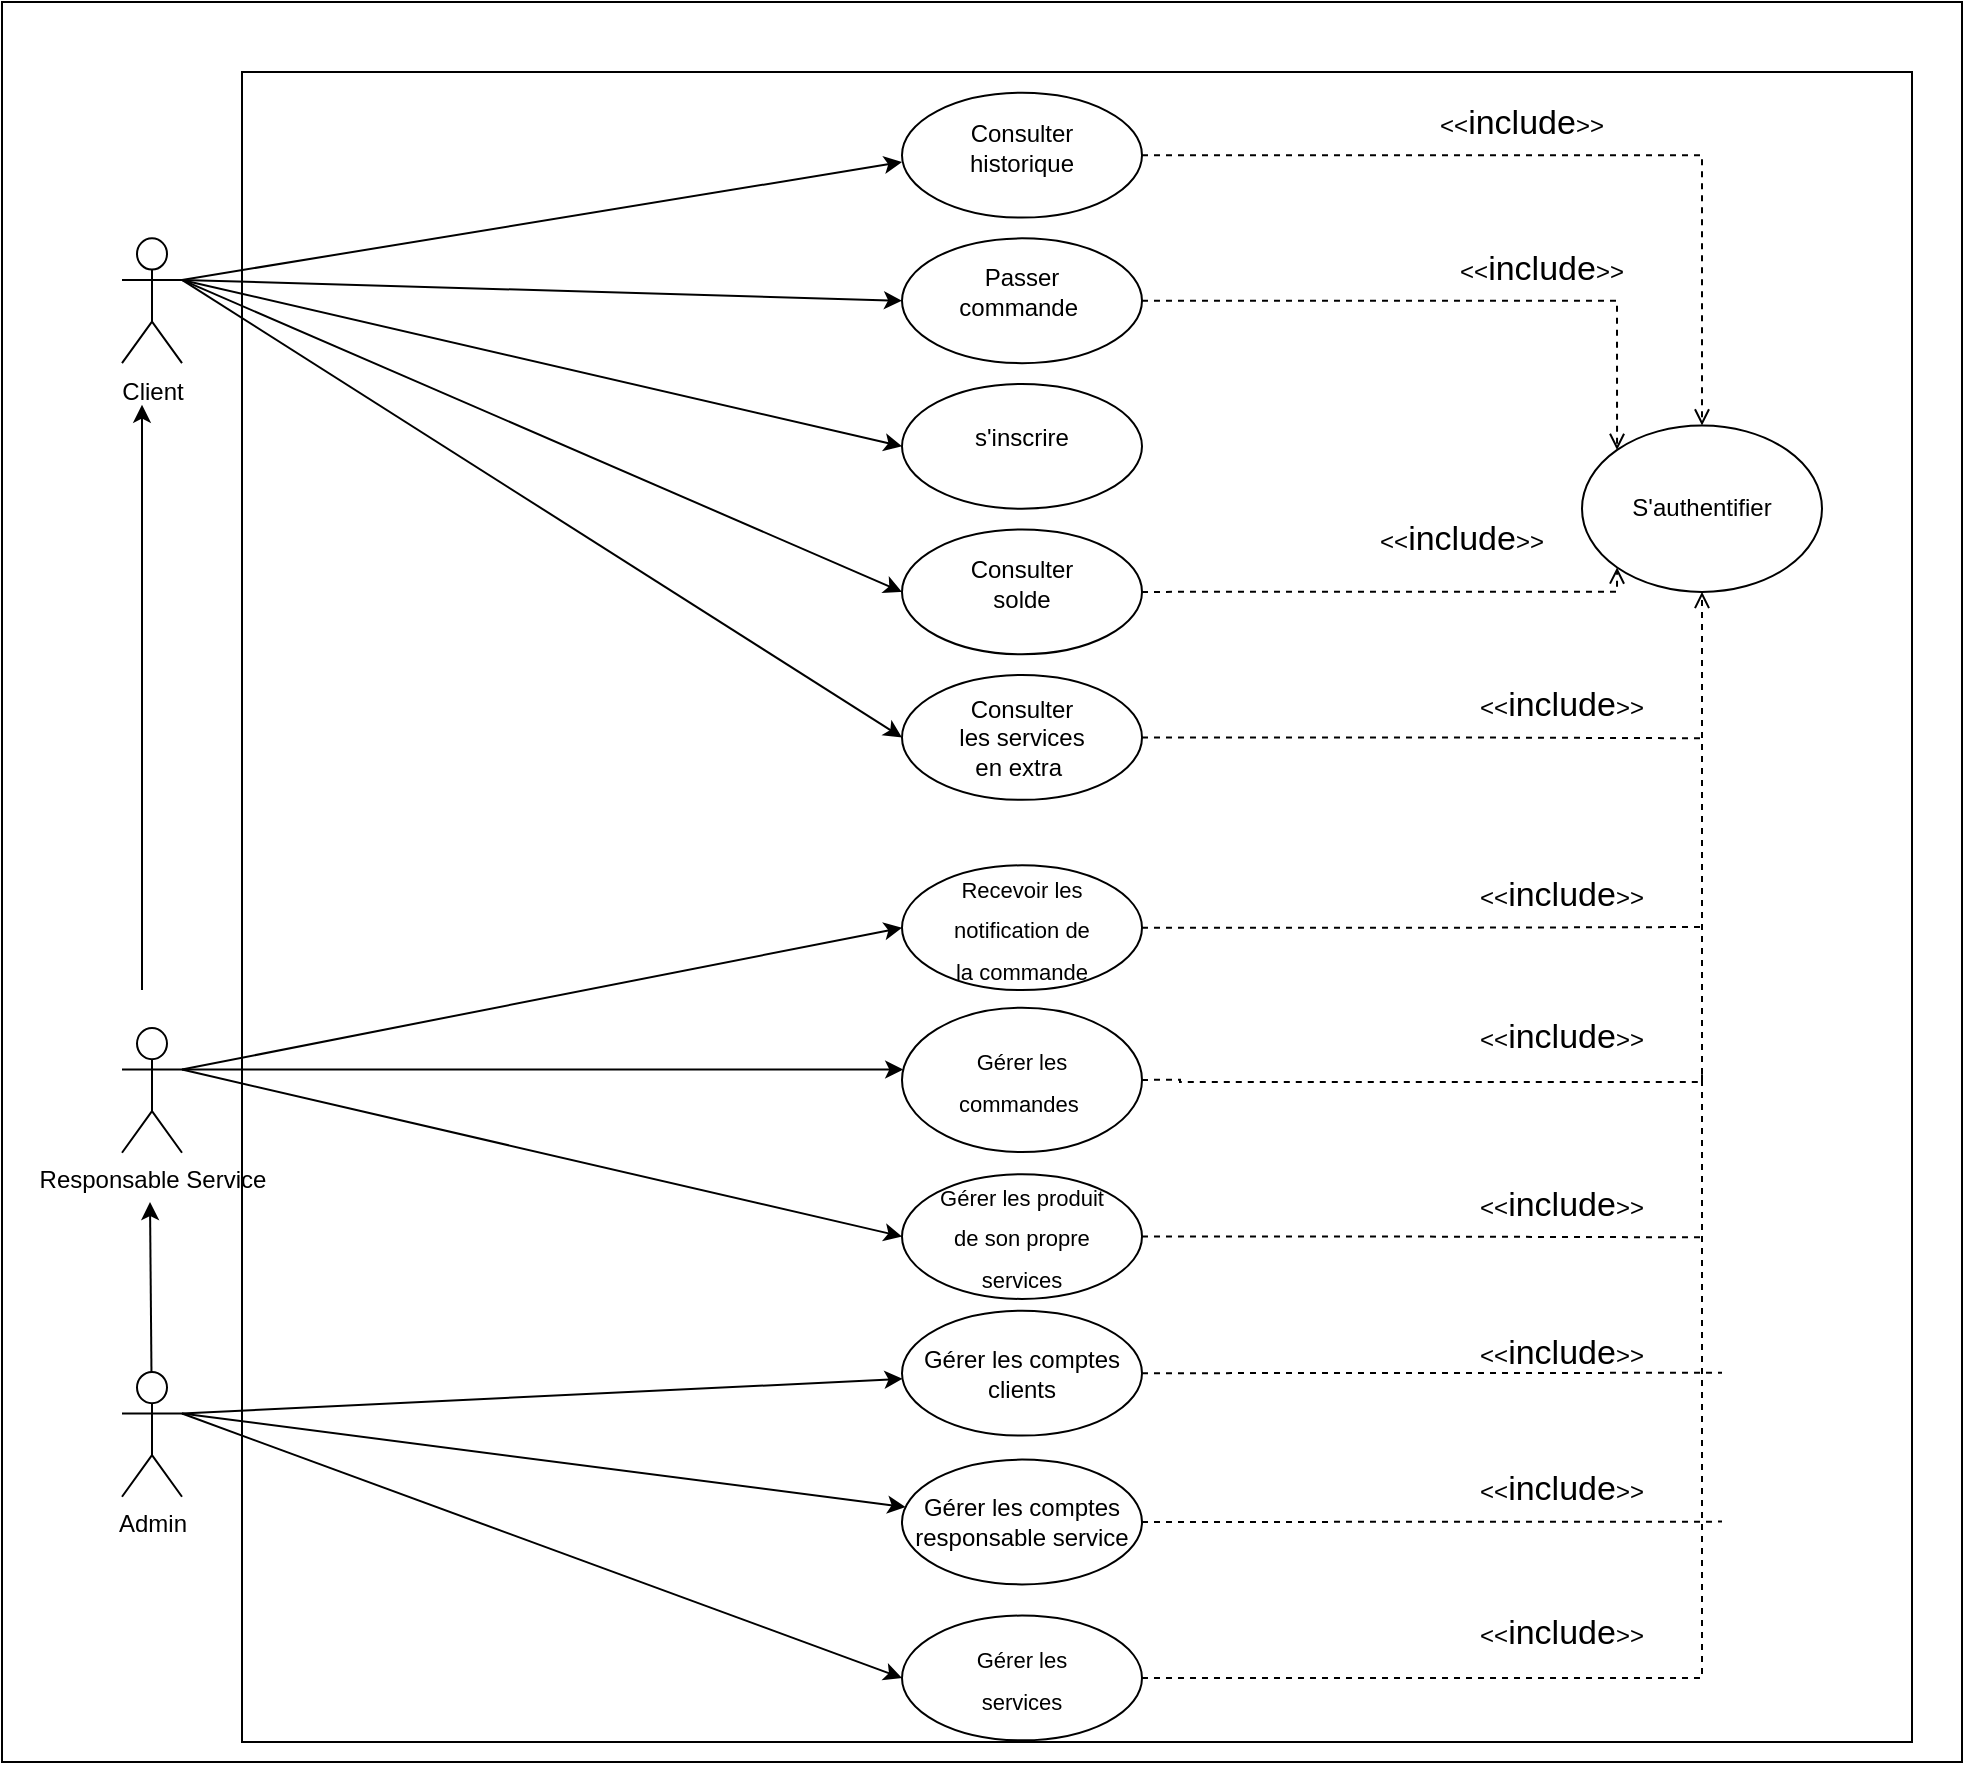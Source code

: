 <mxfile version="21.0.2" type="github">
  <diagram name="Page-1" id="Ohr7rfkL9KGcoza_FenF">
    <mxGraphModel dx="1035" dy="532" grid="1" gridSize="10" guides="1" tooltips="1" connect="1" arrows="1" fold="1" page="1" pageScale="1" pageWidth="827" pageHeight="1169" math="0" shadow="0">
      <root>
        <mxCell id="0" />
        <mxCell id="1" parent="0" />
        <mxCell id="cCbMwtoUdOYUd3SqK9MC-8" value="" style="rounded=0;whiteSpace=wrap;html=1;strokeColor=default;fontFamily=Helvetica;fontSize=12;fontColor=default;fillColor=default;movable=1;resizable=1;rotatable=1;deletable=1;editable=1;locked=0;connectable=1;" parent="1" vertex="1">
          <mxGeometry x="130" y="40" width="980" height="880" as="geometry" />
        </mxCell>
        <mxCell id="FbdB9yheL0EueXW62vN_-1" value="" style="whiteSpace=wrap;html=1;aspect=fixed;movable=1;resizable=1;rotatable=1;deletable=1;editable=1;locked=0;connectable=1;" parent="1" vertex="1">
          <mxGeometry x="250" y="75" width="835" height="835" as="geometry" />
        </mxCell>
        <mxCell id="dErkGbWqDBGJT3DOcAGe-9" style="edgeStyle=none;rounded=0;orthogonalLoop=1;jettySize=auto;html=1;exitX=1;exitY=0.333;exitDx=0;exitDy=0;exitPerimeter=0;" parent="1" source="FbdB9yheL0EueXW62vN_-2" edge="1">
          <mxGeometry relative="1" as="geometry">
            <mxPoint x="580" y="120" as="targetPoint" />
          </mxGeometry>
        </mxCell>
        <mxCell id="dErkGbWqDBGJT3DOcAGe-10" style="edgeStyle=none;rounded=0;orthogonalLoop=1;jettySize=auto;html=1;exitX=1;exitY=0.333;exitDx=0;exitDy=0;exitPerimeter=0;entryX=0;entryY=0.5;entryDx=0;entryDy=0;" parent="1" source="FbdB9yheL0EueXW62vN_-2" target="GGOZEgVhEpOkgXt1D6zr-55" edge="1">
          <mxGeometry relative="1" as="geometry" />
        </mxCell>
        <mxCell id="dErkGbWqDBGJT3DOcAGe-11" style="edgeStyle=none;rounded=0;orthogonalLoop=1;jettySize=auto;html=1;exitX=1;exitY=0.333;exitDx=0;exitDy=0;exitPerimeter=0;entryX=0;entryY=0.5;entryDx=0;entryDy=0;" parent="1" source="FbdB9yheL0EueXW62vN_-2" target="GGOZEgVhEpOkgXt1D6zr-60" edge="1">
          <mxGeometry relative="1" as="geometry" />
        </mxCell>
        <mxCell id="dErkGbWqDBGJT3DOcAGe-12" style="edgeStyle=none;rounded=0;orthogonalLoop=1;jettySize=auto;html=1;exitX=1;exitY=0.333;exitDx=0;exitDy=0;exitPerimeter=0;entryX=0;entryY=0.5;entryDx=0;entryDy=0;" parent="1" source="FbdB9yheL0EueXW62vN_-2" target="GGOZEgVhEpOkgXt1D6zr-65" edge="1">
          <mxGeometry relative="1" as="geometry" />
        </mxCell>
        <mxCell id="dErkGbWqDBGJT3DOcAGe-13" style="edgeStyle=none;rounded=0;orthogonalLoop=1;jettySize=auto;html=1;exitX=1;exitY=0.333;exitDx=0;exitDy=0;exitPerimeter=0;entryX=0;entryY=0.5;entryDx=0;entryDy=0;" parent="1" source="FbdB9yheL0EueXW62vN_-2" target="GGOZEgVhEpOkgXt1D6zr-70" edge="1">
          <mxGeometry relative="1" as="geometry" />
        </mxCell>
        <mxCell id="FbdB9yheL0EueXW62vN_-2" value="Client" style="shape=umlActor;verticalLabelPosition=bottom;verticalAlign=top;html=1;outlineConnect=0;labelBorderColor=none;" parent="1" vertex="1">
          <mxGeometry x="190" y="158.18" width="30" height="62.385" as="geometry" />
        </mxCell>
        <mxCell id="dErkGbWqDBGJT3DOcAGe-7" style="edgeStyle=none;rounded=0;orthogonalLoop=1;jettySize=auto;html=1;exitX=1;exitY=0.333;exitDx=0;exitDy=0;exitPerimeter=0;entryX=0;entryY=0.5;entryDx=0;entryDy=0;" parent="1" source="FbdB9yheL0EueXW62vN_-3" target="GGOZEgVhEpOkgXt1D6zr-91" edge="1">
          <mxGeometry relative="1" as="geometry" />
        </mxCell>
        <mxCell id="dErkGbWqDBGJT3DOcAGe-8" style="edgeStyle=none;rounded=0;orthogonalLoop=1;jettySize=auto;html=1;exitX=1;exitY=0.333;exitDx=0;exitDy=0;exitPerimeter=0;entryX=0;entryY=0.5;entryDx=0;entryDy=0;" parent="1" source="FbdB9yheL0EueXW62vN_-3" target="GGOZEgVhEpOkgXt1D6zr-93" edge="1">
          <mxGeometry relative="1" as="geometry" />
        </mxCell>
        <mxCell id="FbdB9yheL0EueXW62vN_-3" value="Responsable Service" style="shape=umlActor;verticalLabelPosition=bottom;verticalAlign=top;html=1;outlineConnect=0;" parent="1" vertex="1">
          <mxGeometry x="190" y="553.002" width="30" height="62.385" as="geometry" />
        </mxCell>
        <mxCell id="GGOZEgVhEpOkgXt1D6zr-15" value="" style="group;movable=1;resizable=1;rotatable=1;deletable=1;editable=1;locked=0;connectable=1;" parent="1" vertex="1" connectable="0">
          <mxGeometry x="920" y="251.758" width="120" height="83.18" as="geometry" />
        </mxCell>
        <mxCell id="FbdB9yheL0EueXW62vN_-14" value="" style="ellipse;whiteSpace=wrap;html=1;" parent="GGOZEgVhEpOkgXt1D6zr-15" vertex="1">
          <mxGeometry width="120" height="83.18" as="geometry" />
        </mxCell>
        <mxCell id="FbdB9yheL0EueXW62vN_-27" value="S&#39;authentifier" style="text;html=1;strokeColor=none;fillColor=none;align=center;verticalAlign=middle;whiteSpace=wrap;rounded=0;" parent="GGOZEgVhEpOkgXt1D6zr-15" vertex="1">
          <mxGeometry x="30" y="25.994" width="60" height="31.193" as="geometry" />
        </mxCell>
        <mxCell id="GGOZEgVhEpOkgXt1D6zr-27" value="" style="group" parent="1" vertex="1" connectable="0">
          <mxGeometry x="580" y="85.398" width="120" height="62.385" as="geometry" />
        </mxCell>
        <mxCell id="GGOZEgVhEpOkgXt1D6zr-24" value="" style="group" parent="GGOZEgVhEpOkgXt1D6zr-27" vertex="1" connectable="0">
          <mxGeometry width="120" height="62.385" as="geometry" />
        </mxCell>
        <mxCell id="GGOZEgVhEpOkgXt1D6zr-25" value="" style="ellipse;whiteSpace=wrap;html=1;" parent="GGOZEgVhEpOkgXt1D6zr-24" vertex="1">
          <mxGeometry width="120" height="62.385" as="geometry" />
        </mxCell>
        <mxCell id="GGOZEgVhEpOkgXt1D6zr-26" value="Consulter historique" style="text;html=1;strokeColor=none;fillColor=none;align=center;verticalAlign=middle;whiteSpace=wrap;rounded=0;" parent="GGOZEgVhEpOkgXt1D6zr-24" vertex="1">
          <mxGeometry x="30" y="15.596" width="60" height="23.394" as="geometry" />
        </mxCell>
        <mxCell id="GGOZEgVhEpOkgXt1D6zr-52" value="" style="group" parent="1" vertex="1" connectable="0">
          <mxGeometry x="580" y="158.18" width="120" height="62.385" as="geometry" />
        </mxCell>
        <mxCell id="GGOZEgVhEpOkgXt1D6zr-53" style="edgeStyle=orthogonalEdgeStyle;rounded=0;orthogonalLoop=1;jettySize=auto;html=1;exitX=1;exitY=0.333;exitDx=0;exitDy=0;exitPerimeter=0;entryX=0;entryY=0.5;entryDx=0;entryDy=0;" parent="GGOZEgVhEpOkgXt1D6zr-52" edge="1">
          <mxGeometry relative="1" as="geometry">
            <mxPoint y="41.59" as="targetPoint" />
          </mxGeometry>
        </mxCell>
        <mxCell id="GGOZEgVhEpOkgXt1D6zr-54" value="" style="group" parent="GGOZEgVhEpOkgXt1D6zr-52" vertex="1" connectable="0">
          <mxGeometry width="120" height="62.385" as="geometry" />
        </mxCell>
        <mxCell id="GGOZEgVhEpOkgXt1D6zr-55" value="" style="ellipse;whiteSpace=wrap;html=1;" parent="GGOZEgVhEpOkgXt1D6zr-54" vertex="1">
          <mxGeometry width="120" height="62.385" as="geometry" />
        </mxCell>
        <mxCell id="GGOZEgVhEpOkgXt1D6zr-56" value="Passer commande&amp;nbsp;" style="text;html=1;strokeColor=none;fillColor=none;align=center;verticalAlign=middle;whiteSpace=wrap;rounded=0;" parent="GGOZEgVhEpOkgXt1D6zr-54" vertex="1">
          <mxGeometry x="30" y="15.596" width="60" height="23.394" as="geometry" />
        </mxCell>
        <mxCell id="GGOZEgVhEpOkgXt1D6zr-57" value="" style="group" parent="1" vertex="1" connectable="0">
          <mxGeometry x="580" y="230.963" width="120" height="62.385" as="geometry" />
        </mxCell>
        <mxCell id="GGOZEgVhEpOkgXt1D6zr-58" style="edgeStyle=orthogonalEdgeStyle;rounded=0;orthogonalLoop=1;jettySize=auto;html=1;exitX=1;exitY=0.333;exitDx=0;exitDy=0;exitPerimeter=0;entryX=0;entryY=0.5;entryDx=0;entryDy=0;" parent="GGOZEgVhEpOkgXt1D6zr-57" edge="1">
          <mxGeometry relative="1" as="geometry">
            <mxPoint y="41.59" as="targetPoint" />
          </mxGeometry>
        </mxCell>
        <mxCell id="GGOZEgVhEpOkgXt1D6zr-59" value="" style="group" parent="GGOZEgVhEpOkgXt1D6zr-57" vertex="1" connectable="0">
          <mxGeometry width="120" height="62.385" as="geometry" />
        </mxCell>
        <mxCell id="GGOZEgVhEpOkgXt1D6zr-60" value="" style="ellipse;whiteSpace=wrap;html=1;" parent="GGOZEgVhEpOkgXt1D6zr-59" vertex="1">
          <mxGeometry width="120" height="62.385" as="geometry" />
        </mxCell>
        <mxCell id="GGOZEgVhEpOkgXt1D6zr-61" value="s&#39;inscrire" style="text;html=1;strokeColor=none;fillColor=none;align=center;verticalAlign=middle;whiteSpace=wrap;rounded=0;" parent="GGOZEgVhEpOkgXt1D6zr-59" vertex="1">
          <mxGeometry x="30" y="15.596" width="60" height="23.394" as="geometry" />
        </mxCell>
        <mxCell id="GGOZEgVhEpOkgXt1D6zr-62" value="" style="group" parent="1" vertex="1" connectable="0">
          <mxGeometry x="580" y="303.746" width="120" height="62.385" as="geometry" />
        </mxCell>
        <mxCell id="GGOZEgVhEpOkgXt1D6zr-63" style="edgeStyle=orthogonalEdgeStyle;rounded=0;orthogonalLoop=1;jettySize=auto;html=1;exitX=1;exitY=0.333;exitDx=0;exitDy=0;exitPerimeter=0;entryX=0;entryY=0.5;entryDx=0;entryDy=0;" parent="GGOZEgVhEpOkgXt1D6zr-62" edge="1">
          <mxGeometry relative="1" as="geometry">
            <mxPoint y="41.59" as="targetPoint" />
          </mxGeometry>
        </mxCell>
        <mxCell id="GGOZEgVhEpOkgXt1D6zr-64" value="" style="group" parent="GGOZEgVhEpOkgXt1D6zr-62" vertex="1" connectable="0">
          <mxGeometry width="120" height="62.385" as="geometry" />
        </mxCell>
        <mxCell id="GGOZEgVhEpOkgXt1D6zr-65" value="" style="ellipse;whiteSpace=wrap;html=1;" parent="GGOZEgVhEpOkgXt1D6zr-64" vertex="1">
          <mxGeometry width="120" height="62.385" as="geometry" />
        </mxCell>
        <mxCell id="GGOZEgVhEpOkgXt1D6zr-66" value="Consulter solde" style="text;html=1;strokeColor=none;fillColor=none;align=center;verticalAlign=middle;whiteSpace=wrap;rounded=0;" parent="GGOZEgVhEpOkgXt1D6zr-64" vertex="1">
          <mxGeometry x="30" y="15.596" width="60" height="23.394" as="geometry" />
        </mxCell>
        <mxCell id="GGOZEgVhEpOkgXt1D6zr-67" value="" style="group" parent="1" vertex="1" connectable="0">
          <mxGeometry x="580" y="376.529" width="120" height="62.385" as="geometry" />
        </mxCell>
        <mxCell id="GGOZEgVhEpOkgXt1D6zr-68" style="edgeStyle=orthogonalEdgeStyle;rounded=0;orthogonalLoop=1;jettySize=auto;html=1;exitX=1;exitY=0.333;exitDx=0;exitDy=0;exitPerimeter=0;entryX=0;entryY=0.5;entryDx=0;entryDy=0;" parent="GGOZEgVhEpOkgXt1D6zr-67" edge="1">
          <mxGeometry relative="1" as="geometry">
            <mxPoint y="41.59" as="targetPoint" />
          </mxGeometry>
        </mxCell>
        <mxCell id="GGOZEgVhEpOkgXt1D6zr-69" value="" style="group" parent="GGOZEgVhEpOkgXt1D6zr-67" vertex="1" connectable="0">
          <mxGeometry width="120" height="62.385" as="geometry" />
        </mxCell>
        <mxCell id="GGOZEgVhEpOkgXt1D6zr-125" style="edgeStyle=orthogonalEdgeStyle;rounded=0;orthogonalLoop=1;jettySize=auto;html=1;exitX=1;exitY=0.5;exitDx=0;exitDy=0;dashed=1;fontSize=12;endArrow=none;endFill=0;" parent="GGOZEgVhEpOkgXt1D6zr-69" source="GGOZEgVhEpOkgXt1D6zr-70" edge="1">
          <mxGeometry relative="1" as="geometry">
            <mxPoint x="400" y="31.593" as="targetPoint" />
          </mxGeometry>
        </mxCell>
        <mxCell id="GGOZEgVhEpOkgXt1D6zr-70" value="" style="ellipse;whiteSpace=wrap;html=1;" parent="GGOZEgVhEpOkgXt1D6zr-69" vertex="1">
          <mxGeometry width="120" height="62.385" as="geometry" />
        </mxCell>
        <mxCell id="GGOZEgVhEpOkgXt1D6zr-71" value="Consulter les services en extra&amp;nbsp;" style="text;html=1;strokeColor=none;fillColor=none;align=center;verticalAlign=middle;whiteSpace=wrap;rounded=0;" parent="GGOZEgVhEpOkgXt1D6zr-69" vertex="1">
          <mxGeometry x="25" y="19.496" width="70" height="23.394" as="geometry" />
        </mxCell>
        <mxCell id="GGOZEgVhEpOkgXt1D6zr-124" style="edgeStyle=orthogonalEdgeStyle;rounded=0;orthogonalLoop=1;jettySize=auto;html=1;exitX=1;exitY=0.5;exitDx=0;exitDy=0;dashed=1;fontSize=12;endArrow=none;endFill=0;" parent="1" source="GGOZEgVhEpOkgXt1D6zr-91" edge="1">
          <mxGeometry relative="1" as="geometry">
            <mxPoint x="980" y="502.499" as="targetPoint" />
          </mxGeometry>
        </mxCell>
        <mxCell id="GGOZEgVhEpOkgXt1D6zr-123" style="edgeStyle=orthogonalEdgeStyle;rounded=0;orthogonalLoop=1;jettySize=auto;html=1;exitX=1;exitY=0.5;exitDx=0;exitDy=0;dashed=1;fontSize=12;endArrow=none;endFill=0;" parent="1" source="GGOZEgVhEpOkgXt1D6zr-92" edge="1">
          <mxGeometry relative="1" as="geometry">
            <mxPoint x="980" y="574.482" as="targetPoint" />
            <Array as="points">
              <mxPoint x="719" y="579" />
              <mxPoint x="980" y="580" />
            </Array>
          </mxGeometry>
        </mxCell>
        <mxCell id="GGOZEgVhEpOkgXt1D6zr-122" style="edgeStyle=orthogonalEdgeStyle;rounded=0;orthogonalLoop=1;jettySize=auto;html=1;exitX=1;exitY=0.5;exitDx=0;exitDy=0;dashed=1;fontSize=12;endArrow=none;endFill=0;" parent="1" source="GGOZEgVhEpOkgXt1D6zr-93" edge="1">
          <mxGeometry relative="1" as="geometry">
            <mxPoint x="980" y="657.663" as="targetPoint" />
          </mxGeometry>
        </mxCell>
        <mxCell id="GGOZEgVhEpOkgXt1D6zr-114" style="edgeStyle=orthogonalEdgeStyle;rounded=0;orthogonalLoop=1;jettySize=auto;html=1;exitX=1;exitY=0.5;exitDx=0;exitDy=0;entryX=0.5;entryY=1;entryDx=0;entryDy=0;fontSize=12;dashed=1;endArrow=open;endFill=0;" parent="1" source="dErkGbWqDBGJT3DOcAGe-1" target="FbdB9yheL0EueXW62vN_-14" edge="1">
          <mxGeometry relative="1" as="geometry" />
        </mxCell>
        <mxCell id="GGOZEgVhEpOkgXt1D6zr-126" style="edgeStyle=orthogonalEdgeStyle;rounded=0;orthogonalLoop=1;jettySize=auto;html=1;exitX=1;exitY=0.5;exitDx=0;exitDy=0;entryX=0;entryY=1;entryDx=0;entryDy=0;dashed=1;fontSize=12;endArrow=open;endFill=0;" parent="1" source="GGOZEgVhEpOkgXt1D6zr-65" target="FbdB9yheL0EueXW62vN_-14" edge="1">
          <mxGeometry relative="1" as="geometry">
            <Array as="points">
              <mxPoint x="938" y="334.939" />
            </Array>
          </mxGeometry>
        </mxCell>
        <mxCell id="GGOZEgVhEpOkgXt1D6zr-128" style="edgeStyle=orthogonalEdgeStyle;rounded=0;orthogonalLoop=1;jettySize=auto;html=1;exitX=1;exitY=0.5;exitDx=0;exitDy=0;entryX=0;entryY=0;entryDx=0;entryDy=0;dashed=1;fontSize=12;endArrow=open;endFill=0;" parent="1" source="GGOZEgVhEpOkgXt1D6zr-55" target="FbdB9yheL0EueXW62vN_-14" edge="1">
          <mxGeometry relative="1" as="geometry" />
        </mxCell>
        <mxCell id="GGOZEgVhEpOkgXt1D6zr-129" style="edgeStyle=orthogonalEdgeStyle;rounded=0;orthogonalLoop=1;jettySize=auto;html=1;exitX=1;exitY=0.5;exitDx=0;exitDy=0;entryX=0.5;entryY=0;entryDx=0;entryDy=0;dashed=1;fontSize=12;endArrow=open;endFill=0;" parent="1" source="GGOZEgVhEpOkgXt1D6zr-25" target="FbdB9yheL0EueXW62vN_-14" edge="1">
          <mxGeometry relative="1" as="geometry" />
        </mxCell>
        <mxCell id="GGOZEgVhEpOkgXt1D6zr-130" value="&amp;lt;&amp;lt;&lt;font style=&quot;font-size: 17px;&quot;&gt;include&lt;/font&gt;&amp;gt;&amp;gt;" style="text;html=1;strokeColor=none;fillColor=none;align=center;verticalAlign=middle;whiteSpace=wrap;rounded=0;fontSize=12;" parent="1" vertex="1">
          <mxGeometry x="860" y="85.398" width="60" height="31.193" as="geometry" />
        </mxCell>
        <mxCell id="GGOZEgVhEpOkgXt1D6zr-133" value="&amp;lt;&amp;lt;&lt;font style=&quot;font-size: 17px;&quot;&gt;include&lt;/font&gt;&amp;gt;&amp;gt;" style="text;html=1;strokeColor=none;fillColor=none;align=center;verticalAlign=middle;whiteSpace=wrap;rounded=0;fontSize=12;" parent="1" vertex="1">
          <mxGeometry x="870" y="158.18" width="60" height="31.193" as="geometry" />
        </mxCell>
        <mxCell id="GGOZEgVhEpOkgXt1D6zr-136" value="&amp;lt;&amp;lt;&lt;font style=&quot;font-size: 17px;&quot;&gt;include&lt;/font&gt;&amp;gt;&amp;gt;" style="text;html=1;strokeColor=none;fillColor=none;align=center;verticalAlign=middle;whiteSpace=wrap;rounded=0;fontSize=12;" parent="1" vertex="1">
          <mxGeometry x="830" y="293.349" width="60" height="31.193" as="geometry" />
        </mxCell>
        <mxCell id="GGOZEgVhEpOkgXt1D6zr-137" value="&amp;lt;&amp;lt;&lt;font style=&quot;font-size: 17px;&quot;&gt;include&lt;/font&gt;&amp;gt;&amp;gt;" style="text;html=1;strokeColor=none;fillColor=none;align=center;verticalAlign=middle;whiteSpace=wrap;rounded=0;fontSize=12;" parent="1" vertex="1">
          <mxGeometry x="880" y="376.529" width="60" height="31.193" as="geometry" />
        </mxCell>
        <mxCell id="GGOZEgVhEpOkgXt1D6zr-138" value="&amp;lt;&amp;lt;&lt;font style=&quot;font-size: 17px;&quot;&gt;include&lt;/font&gt;&amp;gt;&amp;gt;" style="text;html=1;strokeColor=none;fillColor=none;align=center;verticalAlign=middle;whiteSpace=wrap;rounded=0;fontSize=12;" parent="1" vertex="1">
          <mxGeometry x="880" y="471.667" width="60" height="31.193" as="geometry" />
        </mxCell>
        <mxCell id="GGOZEgVhEpOkgXt1D6zr-140" value="&amp;lt;&amp;lt;&lt;font style=&quot;font-size: 17px;&quot;&gt;include&lt;/font&gt;&amp;gt;&amp;gt;" style="text;html=1;strokeColor=none;fillColor=none;align=center;verticalAlign=middle;whiteSpace=wrap;rounded=0;fontSize=12;" parent="1" vertex="1">
          <mxGeometry x="880" y="542.89" width="60" height="31.193" as="geometry" />
        </mxCell>
        <mxCell id="GGOZEgVhEpOkgXt1D6zr-141" value="&amp;lt;&amp;lt;&lt;font style=&quot;font-size: 17px;&quot;&gt;include&lt;/font&gt;&amp;gt;&amp;gt;" style="text;html=1;strokeColor=none;fillColor=none;align=center;verticalAlign=middle;whiteSpace=wrap;rounded=0;fontSize=12;" parent="1" vertex="1">
          <mxGeometry x="880" y="626.07" width="60" height="31.193" as="geometry" />
        </mxCell>
        <mxCell id="GGOZEgVhEpOkgXt1D6zr-147" value="&amp;lt;&amp;lt;&lt;font style=&quot;font-size: 17px;&quot;&gt;include&lt;/font&gt;&amp;gt;&amp;gt;" style="text;html=1;strokeColor=none;fillColor=none;align=center;verticalAlign=middle;whiteSpace=wrap;rounded=0;fontSize=12;" parent="1" vertex="1">
          <mxGeometry x="880" y="699.996" width="60" height="31.193" as="geometry" />
        </mxCell>
        <mxCell id="GGOZEgVhEpOkgXt1D6zr-149" value="" style="group" parent="1" vertex="1" connectable="0">
          <mxGeometry x="580" y="471.667" width="120" height="62.385" as="geometry" />
        </mxCell>
        <mxCell id="GGOZEgVhEpOkgXt1D6zr-91" value="" style="ellipse;whiteSpace=wrap;html=1;" parent="GGOZEgVhEpOkgXt1D6zr-149" vertex="1">
          <mxGeometry width="120" height="62.385" as="geometry" />
        </mxCell>
        <mxCell id="GGOZEgVhEpOkgXt1D6zr-148" value="&lt;font style=&quot;font-size: 11px;&quot;&gt;Recevoir les notification de la commande&lt;/font&gt;" style="text;html=1;strokeColor=none;fillColor=none;align=center;verticalAlign=middle;whiteSpace=wrap;rounded=0;fontSize=17;" parent="GGOZEgVhEpOkgXt1D6zr-149" vertex="1">
          <mxGeometry x="20" y="15.596" width="80" height="31.193" as="geometry" />
        </mxCell>
        <mxCell id="GGOZEgVhEpOkgXt1D6zr-151" value="" style="group" parent="1" vertex="1" connectable="0">
          <mxGeometry x="580" y="542.89" width="130" height="72.11" as="geometry" />
        </mxCell>
        <mxCell id="GGOZEgVhEpOkgXt1D6zr-92" value="" style="ellipse;whiteSpace=wrap;html=1;" parent="GGOZEgVhEpOkgXt1D6zr-151" vertex="1">
          <mxGeometry width="120" height="72.11" as="geometry" />
        </mxCell>
        <mxCell id="GGOZEgVhEpOkgXt1D6zr-150" value="&lt;font style=&quot;font-size: 11px;&quot;&gt;Gérer les commandes&amp;nbsp;&lt;/font&gt;" style="text;html=1;strokeColor=none;fillColor=none;align=center;verticalAlign=middle;whiteSpace=wrap;rounded=0;fontSize=17;" parent="GGOZEgVhEpOkgXt1D6zr-151" vertex="1">
          <mxGeometry x="9.999" y="18.027" width="100" height="36.055" as="geometry" />
        </mxCell>
        <mxCell id="GGOZEgVhEpOkgXt1D6zr-101" style="edgeStyle=orthogonalEdgeStyle;rounded=0;orthogonalLoop=1;jettySize=auto;html=1;exitX=1;exitY=0.333;exitDx=0;exitDy=0;exitPerimeter=0;fontSize=12;" parent="1" source="FbdB9yheL0EueXW62vN_-3" target="GGOZEgVhEpOkgXt1D6zr-92" edge="1">
          <mxGeometry relative="1" as="geometry">
            <Array as="points">
              <mxPoint x="220" y="574.083" />
            </Array>
          </mxGeometry>
        </mxCell>
        <mxCell id="GGOZEgVhEpOkgXt1D6zr-153" value="" style="group" parent="1" vertex="1" connectable="0">
          <mxGeometry x="580" y="626.07" width="120" height="62.385" as="geometry" />
        </mxCell>
        <mxCell id="GGOZEgVhEpOkgXt1D6zr-93" value="" style="ellipse;whiteSpace=wrap;html=1;" parent="GGOZEgVhEpOkgXt1D6zr-153" vertex="1">
          <mxGeometry width="120" height="62.385" as="geometry" />
        </mxCell>
        <mxCell id="GGOZEgVhEpOkgXt1D6zr-152" value="&lt;font style=&quot;font-size: 11px;&quot;&gt;Gérer les produit de son propre services&lt;/font&gt;" style="text;html=1;strokeColor=none;fillColor=none;align=center;verticalAlign=middle;whiteSpace=wrap;rounded=0;fontSize=17;" parent="GGOZEgVhEpOkgXt1D6zr-153" vertex="1">
          <mxGeometry x="15" y="15.6" width="90" height="31.19" as="geometry" />
        </mxCell>
        <mxCell id="GGOZEgVhEpOkgXt1D6zr-171" value="" style="endArrow=classic;html=1;rounded=0;fontSize=10;endFill=1;startArrow=none;" parent="1" source="GGOZEgVhEpOkgXt1D6zr-103" edge="1">
          <mxGeometry width="50" height="50" relative="1" as="geometry">
            <mxPoint x="204" y="823.624" as="sourcePoint" />
            <mxPoint x="204" y="640" as="targetPoint" />
          </mxGeometry>
        </mxCell>
        <mxCell id="GGOZEgVhEpOkgXt1D6zr-172" value="" style="endArrow=classic;html=1;rounded=0;fontSize=10;" parent="1" edge="1">
          <mxGeometry width="50" height="50" relative="1" as="geometry">
            <mxPoint x="200" y="534.052" as="sourcePoint" />
            <mxPoint x="200" y="241.361" as="targetPoint" />
          </mxGeometry>
        </mxCell>
        <mxCell id="GGOZEgVhEpOkgXt1D6zr-107" style="rounded=0;orthogonalLoop=1;jettySize=auto;html=1;exitX=1;exitY=0.333;exitDx=0;exitDy=0;exitPerimeter=0;fontSize=12;" parent="1" source="GGOZEgVhEpOkgXt1D6zr-103" target="GGOZEgVhEpOkgXt1D6zr-99" edge="1">
          <mxGeometry relative="1" as="geometry" />
        </mxCell>
        <mxCell id="X7iM2jpEjkNd8Ozmzcw_-217" value="" style="group" parent="1" vertex="1" connectable="0">
          <mxGeometry x="580" y="694.396" width="120" height="62.385" as="geometry" />
        </mxCell>
        <mxCell id="GGOZEgVhEpOkgXt1D6zr-99" value="Gérer les comptes&lt;br&gt;clients" style="ellipse;whiteSpace=wrap;html=1;" parent="X7iM2jpEjkNd8Ozmzcw_-217" vertex="1">
          <mxGeometry width="120" height="62.385" as="geometry" />
        </mxCell>
        <mxCell id="dErkGbWqDBGJT3DOcAGe-4" style="edgeStyle=none;rounded=0;orthogonalLoop=1;jettySize=auto;html=1;exitX=1;exitY=0.5;exitDx=0;exitDy=0;dashed=1;endArrow=none;endFill=0;" parent="X7iM2jpEjkNd8Ozmzcw_-217" edge="1">
          <mxGeometry relative="1" as="geometry">
            <mxPoint x="410" y="31.004" as="targetPoint" />
            <mxPoint x="120" y="31.193" as="sourcePoint" />
          </mxGeometry>
        </mxCell>
        <mxCell id="dErkGbWqDBGJT3DOcAGe-3" style="rounded=0;orthogonalLoop=1;jettySize=auto;html=1;exitX=1;exitY=0.333;exitDx=0;exitDy=0;exitPerimeter=0;entryX=0;entryY=0.5;entryDx=0;entryDy=0;" parent="1" source="GGOZEgVhEpOkgXt1D6zr-103" target="dErkGbWqDBGJT3DOcAGe-1" edge="1">
          <mxGeometry relative="1" as="geometry" />
        </mxCell>
        <mxCell id="GGOZEgVhEpOkgXt1D6zr-103" value="Admin" style="shape=umlActor;verticalLabelPosition=bottom;verticalAlign=top;html=1;outlineConnect=0;fontSize=12;movable=1;resizable=1;rotatable=1;deletable=1;editable=1;locked=0;connectable=1;" parent="1" vertex="1">
          <mxGeometry x="190" y="724.994" width="30" height="62.385" as="geometry" />
        </mxCell>
        <mxCell id="dErkGbWqDBGJT3DOcAGe-5" value="&amp;lt;&amp;lt;&lt;font style=&quot;font-size: 17px;&quot;&gt;include&lt;/font&gt;&amp;gt;&amp;gt;" style="text;html=1;strokeColor=none;fillColor=none;align=center;verticalAlign=middle;whiteSpace=wrap;rounded=0;fontSize=12;" parent="1" vertex="1">
          <mxGeometry x="880" y="768.806" width="60" height="31.193" as="geometry" />
        </mxCell>
        <mxCell id="CbrJyq9KfRtWc4SfdILX-12" value="" style="group" vertex="1" connectable="0" parent="1">
          <mxGeometry x="580" y="846.786" width="120" height="62.385" as="geometry" />
        </mxCell>
        <mxCell id="dErkGbWqDBGJT3DOcAGe-1" value="" style="ellipse;whiteSpace=wrap;html=1;" parent="CbrJyq9KfRtWc4SfdILX-12" vertex="1">
          <mxGeometry width="120" height="62.385" as="geometry" />
        </mxCell>
        <mxCell id="dErkGbWqDBGJT3DOcAGe-2" value="&lt;font style=&quot;font-size: 11px;&quot;&gt;Gérer les services&lt;/font&gt;" style="text;html=1;strokeColor=none;fillColor=none;align=center;verticalAlign=middle;whiteSpace=wrap;rounded=0;fontSize=17;" parent="CbrJyq9KfRtWc4SfdILX-12" vertex="1">
          <mxGeometry x="30" y="15.596" width="60" height="31.193" as="geometry" />
        </mxCell>
        <mxCell id="CbrJyq9KfRtWc4SfdILX-13" style="rounded=0;orthogonalLoop=1;jettySize=auto;html=1;exitX=1;exitY=0.333;exitDx=0;exitDy=0;exitPerimeter=0;fontSize=12;" edge="1" parent="1" target="CbrJyq9KfRtWc4SfdILX-15" source="GGOZEgVhEpOkgXt1D6zr-103">
          <mxGeometry relative="1" as="geometry">
            <mxPoint x="230" y="756" as="sourcePoint" />
          </mxGeometry>
        </mxCell>
        <mxCell id="CbrJyq9KfRtWc4SfdILX-14" value="" style="group" vertex="1" connectable="0" parent="1">
          <mxGeometry x="580" y="768.806" width="120" height="62.385" as="geometry" />
        </mxCell>
        <mxCell id="CbrJyq9KfRtWc4SfdILX-15" value="Gérer les comptes responsable service" style="ellipse;whiteSpace=wrap;html=1;" vertex="1" parent="CbrJyq9KfRtWc4SfdILX-14">
          <mxGeometry width="120" height="62.385" as="geometry" />
        </mxCell>
        <mxCell id="CbrJyq9KfRtWc4SfdILX-16" style="edgeStyle=none;rounded=0;orthogonalLoop=1;jettySize=auto;html=1;exitX=1;exitY=0.5;exitDx=0;exitDy=0;dashed=1;endArrow=none;endFill=0;" edge="1" parent="CbrJyq9KfRtWc4SfdILX-14">
          <mxGeometry relative="1" as="geometry">
            <mxPoint x="410" y="31.004" as="targetPoint" />
            <mxPoint x="120" y="31.193" as="sourcePoint" />
          </mxGeometry>
        </mxCell>
        <mxCell id="CbrJyq9KfRtWc4SfdILX-20" value="&amp;lt;&amp;lt;&lt;font style=&quot;font-size: 17px;&quot;&gt;include&lt;/font&gt;&amp;gt;&amp;gt;" style="text;html=1;strokeColor=none;fillColor=none;align=center;verticalAlign=middle;whiteSpace=wrap;rounded=0;fontSize=12;" vertex="1" parent="1">
          <mxGeometry x="880" y="839.996" width="60" height="31.193" as="geometry" />
        </mxCell>
      </root>
    </mxGraphModel>
  </diagram>
</mxfile>
